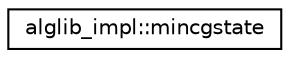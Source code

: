 digraph "Graphical Class Hierarchy"
{
  edge [fontname="Helvetica",fontsize="10",labelfontname="Helvetica",labelfontsize="10"];
  node [fontname="Helvetica",fontsize="10",shape=record];
  rankdir="LR";
  Node0 [label="alglib_impl::mincgstate",height=0.2,width=0.4,color="black", fillcolor="white", style="filled",URL="$structalglib__impl_1_1mincgstate.html"];
}
